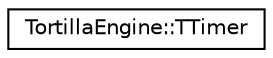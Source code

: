 digraph "Graphical Class Hierarchy"
{
 // LATEX_PDF_SIZE
  edge [fontname="Helvetica",fontsize="10",labelfontname="Helvetica",labelfontsize="10"];
  node [fontname="Helvetica",fontsize="10",shape=record];
  rankdir="LR";
  Node0 [label="TortillaEngine::TTimer",height=0.2,width=0.4,color="black", fillcolor="white", style="filled",URL="$class_tortilla_engine_1_1_t_timer.html",tooltip="Timer for time management."];
}
